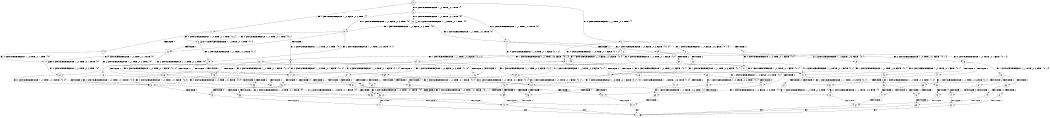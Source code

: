 digraph BCG {
size = "7, 10.5";
center = TRUE;
node [shape = circle];
0 [peripheries = 2];
0 -> 1 [label = "EX !1 !ATOMIC_EXCH_BRANCH (1, +0, FALSE, +0, 3, TRUE) !{}"];
0 -> 2 [label = "EX !2 !ATOMIC_EXCH_BRANCH (1, +1, TRUE, +0, 2, TRUE) !{}"];
0 -> 3 [label = "EX !0 !ATOMIC_EXCH_BRANCH (1, +0, TRUE, +0, 1, TRUE) !{}"];
1 -> 4 [label = "TERMINATE !1"];
1 -> 5 [label = "EX !2 !ATOMIC_EXCH_BRANCH (1, +1, TRUE, +0, 2, TRUE) !{0, 1}"];
1 -> 6 [label = "EX !0 !ATOMIC_EXCH_BRANCH (1, +0, TRUE, +0, 1, TRUE) !{0, 1}"];
2 -> 7 [label = "TERMINATE !2"];
2 -> 8 [label = "EX !1 !ATOMIC_EXCH_BRANCH (1, +0, FALSE, +0, 3, FALSE) !{0, 1, 2}"];
2 -> 9 [label = "EX !0 !ATOMIC_EXCH_BRANCH (1, +0, TRUE, +0, 1, FALSE) !{0, 1, 2}"];
3 -> 10 [label = "EX !1 !ATOMIC_EXCH_BRANCH (1, +0, FALSE, +0, 3, TRUE) !{0}"];
3 -> 11 [label = "EX !2 !ATOMIC_EXCH_BRANCH (1, +1, TRUE, +0, 2, TRUE) !{0}"];
3 -> 12 [label = "EX !0 !ATOMIC_EXCH_BRANCH (1, +0, TRUE, +0, 1, TRUE) !{0}"];
4 -> 13 [label = "EX !2 !ATOMIC_EXCH_BRANCH (1, +1, TRUE, +0, 2, TRUE) !{0}"];
4 -> 14 [label = "EX !0 !ATOMIC_EXCH_BRANCH (1, +0, TRUE, +0, 1, TRUE) !{0}"];
5 -> 15 [label = "TERMINATE !1"];
5 -> 16 [label = "TERMINATE !2"];
5 -> 17 [label = "EX !0 !ATOMIC_EXCH_BRANCH (1, +0, TRUE, +0, 1, FALSE) !{0, 1, 2}"];
6 -> 18 [label = "TERMINATE !1"];
6 -> 19 [label = "EX !2 !ATOMIC_EXCH_BRANCH (1, +1, TRUE, +0, 2, TRUE) !{0, 1}"];
6 -> 6 [label = "EX !0 !ATOMIC_EXCH_BRANCH (1, +0, TRUE, +0, 1, TRUE) !{0, 1}"];
7 -> 20 [label = "EX !1 !ATOMIC_EXCH_BRANCH (1, +0, FALSE, +0, 3, FALSE) !{0, 1}"];
7 -> 21 [label = "EX !0 !ATOMIC_EXCH_BRANCH (1, +0, TRUE, +0, 1, FALSE) !{0, 1}"];
8 -> 22 [label = "TERMINATE !2"];
8 -> 23 [label = "EX !0 !ATOMIC_EXCH_BRANCH (1, +0, TRUE, +0, 1, FALSE) !{0, 1, 2}"];
8 -> 24 [label = "EX !1 !ATOMIC_EXCH_BRANCH (1, +1, TRUE, +0, 3, FALSE) !{0, 1, 2}"];
9 -> 25 [label = "TERMINATE !2"];
9 -> 26 [label = "TERMINATE !0"];
9 -> 27 [label = "EX !1 !ATOMIC_EXCH_BRANCH (1, +0, FALSE, +0, 3, TRUE) !{0, 1, 2}"];
10 -> 18 [label = "TERMINATE !1"];
10 -> 19 [label = "EX !2 !ATOMIC_EXCH_BRANCH (1, +1, TRUE, +0, 2, TRUE) !{0, 1}"];
10 -> 6 [label = "EX !0 !ATOMIC_EXCH_BRANCH (1, +0, TRUE, +0, 1, TRUE) !{0, 1}"];
11 -> 28 [label = "TERMINATE !2"];
11 -> 29 [label = "EX !1 !ATOMIC_EXCH_BRANCH (1, +0, FALSE, +0, 3, FALSE) !{0, 1, 2}"];
11 -> 9 [label = "EX !0 !ATOMIC_EXCH_BRANCH (1, +0, TRUE, +0, 1, FALSE) !{0, 1, 2}"];
12 -> 10 [label = "EX !1 !ATOMIC_EXCH_BRANCH (1, +0, FALSE, +0, 3, TRUE) !{0}"];
12 -> 11 [label = "EX !2 !ATOMIC_EXCH_BRANCH (1, +1, TRUE, +0, 2, TRUE) !{0}"];
12 -> 12 [label = "EX !0 !ATOMIC_EXCH_BRANCH (1, +0, TRUE, +0, 1, TRUE) !{0}"];
13 -> 30 [label = "TERMINATE !2"];
13 -> 31 [label = "EX !0 !ATOMIC_EXCH_BRANCH (1, +0, TRUE, +0, 1, FALSE) !{0, 2}"];
14 -> 32 [label = "EX !2 !ATOMIC_EXCH_BRANCH (1, +1, TRUE, +0, 2, TRUE) !{0}"];
14 -> 14 [label = "EX !0 !ATOMIC_EXCH_BRANCH (1, +0, TRUE, +0, 1, TRUE) !{0}"];
15 -> 30 [label = "TERMINATE !2"];
15 -> 31 [label = "EX !0 !ATOMIC_EXCH_BRANCH (1, +0, TRUE, +0, 1, FALSE) !{0, 2}"];
16 -> 33 [label = "TERMINATE !1"];
16 -> 34 [label = "EX !0 !ATOMIC_EXCH_BRANCH (1, +0, TRUE, +0, 1, FALSE) !{0, 1}"];
17 -> 35 [label = "TERMINATE !1"];
17 -> 36 [label = "TERMINATE !2"];
17 -> 37 [label = "TERMINATE !0"];
18 -> 32 [label = "EX !2 !ATOMIC_EXCH_BRANCH (1, +1, TRUE, +0, 2, TRUE) !{0}"];
18 -> 14 [label = "EX !0 !ATOMIC_EXCH_BRANCH (1, +0, TRUE, +0, 1, TRUE) !{0}"];
19 -> 38 [label = "TERMINATE !1"];
19 -> 39 [label = "TERMINATE !2"];
19 -> 17 [label = "EX !0 !ATOMIC_EXCH_BRANCH (1, +0, TRUE, +0, 1, FALSE) !{0, 1, 2}"];
20 -> 40 [label = "EX !0 !ATOMIC_EXCH_BRANCH (1, +0, TRUE, +0, 1, FALSE) !{0, 1}"];
20 -> 41 [label = "EX !1 !ATOMIC_EXCH_BRANCH (1, +1, TRUE, +0, 3, FALSE) !{0, 1}"];
21 -> 42 [label = "TERMINATE !0"];
21 -> 43 [label = "EX !1 !ATOMIC_EXCH_BRANCH (1, +0, FALSE, +0, 3, TRUE) !{0, 1}"];
22 -> 40 [label = "EX !0 !ATOMIC_EXCH_BRANCH (1, +0, TRUE, +0, 1, FALSE) !{0, 1}"];
22 -> 41 [label = "EX !1 !ATOMIC_EXCH_BRANCH (1, +1, TRUE, +0, 3, FALSE) !{0, 1}"];
23 -> 44 [label = "TERMINATE !2"];
23 -> 45 [label = "TERMINATE !0"];
23 -> 46 [label = "EX !1 !ATOMIC_EXCH_BRANCH (1, +1, TRUE, +0, 3, TRUE) !{0, 1, 2}"];
24 -> 15 [label = "TERMINATE !1"];
24 -> 16 [label = "TERMINATE !2"];
24 -> 17 [label = "EX !0 !ATOMIC_EXCH_BRANCH (1, +0, TRUE, +0, 1, FALSE) !{0, 1, 2}"];
25 -> 42 [label = "TERMINATE !0"];
25 -> 43 [label = "EX !1 !ATOMIC_EXCH_BRANCH (1, +0, FALSE, +0, 3, TRUE) !{0, 1}"];
26 -> 47 [label = "TERMINATE !2"];
26 -> 48 [label = "EX !1 !ATOMIC_EXCH_BRANCH (1, +0, FALSE, +0, 3, TRUE) !{1, 2}"];
27 -> 35 [label = "TERMINATE !1"];
27 -> 36 [label = "TERMINATE !2"];
27 -> 37 [label = "TERMINATE !0"];
28 -> 49 [label = "EX !1 !ATOMIC_EXCH_BRANCH (1, +0, FALSE, +0, 3, FALSE) !{0, 1}"];
28 -> 21 [label = "EX !0 !ATOMIC_EXCH_BRANCH (1, +0, TRUE, +0, 1, FALSE) !{0, 1}"];
29 -> 50 [label = "TERMINATE !2"];
29 -> 51 [label = "EX !1 !ATOMIC_EXCH_BRANCH (1, +1, TRUE, +0, 3, FALSE) !{0, 1, 2}"];
29 -> 23 [label = "EX !0 !ATOMIC_EXCH_BRANCH (1, +0, TRUE, +0, 1, FALSE) !{0, 1, 2}"];
30 -> 52 [label = "EX !0 !ATOMIC_EXCH_BRANCH (1, +0, TRUE, +0, 1, FALSE) !{0}"];
31 -> 53 [label = "TERMINATE !2"];
31 -> 54 [label = "TERMINATE !0"];
32 -> 55 [label = "TERMINATE !2"];
32 -> 31 [label = "EX !0 !ATOMIC_EXCH_BRANCH (1, +0, TRUE, +0, 1, FALSE) !{0, 2}"];
33 -> 52 [label = "EX !0 !ATOMIC_EXCH_BRANCH (1, +0, TRUE, +0, 1, FALSE) !{0}"];
34 -> 56 [label = "TERMINATE !1"];
34 -> 57 [label = "TERMINATE !0"];
35 -> 53 [label = "TERMINATE !2"];
35 -> 54 [label = "TERMINATE !0"];
36 -> 56 [label = "TERMINATE !1"];
36 -> 57 [label = "TERMINATE !0"];
37 -> 58 [label = "TERMINATE !1"];
37 -> 59 [label = "TERMINATE !2"];
38 -> 55 [label = "TERMINATE !2"];
38 -> 31 [label = "EX !0 !ATOMIC_EXCH_BRANCH (1, +0, TRUE, +0, 1, FALSE) !{0, 2}"];
39 -> 60 [label = "TERMINATE !1"];
39 -> 34 [label = "EX !0 !ATOMIC_EXCH_BRANCH (1, +0, TRUE, +0, 1, FALSE) !{0, 1}"];
40 -> 61 [label = "TERMINATE !0"];
40 -> 62 [label = "EX !1 !ATOMIC_EXCH_BRANCH (1, +1, TRUE, +0, 3, TRUE) !{0, 1}"];
41 -> 33 [label = "TERMINATE !1"];
41 -> 34 [label = "EX !0 !ATOMIC_EXCH_BRANCH (1, +0, TRUE, +0, 1, FALSE) !{0, 1}"];
42 -> 63 [label = "EX !1 !ATOMIC_EXCH_BRANCH (1, +0, FALSE, +0, 3, TRUE) !{1}"];
43 -> 56 [label = "TERMINATE !1"];
43 -> 57 [label = "TERMINATE !0"];
44 -> 61 [label = "TERMINATE !0"];
44 -> 62 [label = "EX !1 !ATOMIC_EXCH_BRANCH (1, +1, TRUE, +0, 3, TRUE) !{0, 1}"];
45 -> 64 [label = "TERMINATE !2"];
45 -> 65 [label = "EX !1 !ATOMIC_EXCH_BRANCH (1, +1, TRUE, +0, 3, TRUE) !{1, 2}"];
46 -> 66 [label = "TERMINATE !1"];
46 -> 67 [label = "TERMINATE !2"];
46 -> 68 [label = "TERMINATE !0"];
47 -> 63 [label = "EX !1 !ATOMIC_EXCH_BRANCH (1, +0, FALSE, +0, 3, TRUE) !{1}"];
48 -> 58 [label = "TERMINATE !1"];
48 -> 59 [label = "TERMINATE !2"];
49 -> 69 [label = "EX !1 !ATOMIC_EXCH_BRANCH (1, +1, TRUE, +0, 3, FALSE) !{0, 1}"];
49 -> 40 [label = "EX !0 !ATOMIC_EXCH_BRANCH (1, +0, TRUE, +0, 1, FALSE) !{0, 1}"];
50 -> 69 [label = "EX !1 !ATOMIC_EXCH_BRANCH (1, +1, TRUE, +0, 3, FALSE) !{0, 1}"];
50 -> 40 [label = "EX !0 !ATOMIC_EXCH_BRANCH (1, +0, TRUE, +0, 1, FALSE) !{0, 1}"];
51 -> 38 [label = "TERMINATE !1"];
51 -> 39 [label = "TERMINATE !2"];
51 -> 17 [label = "EX !0 !ATOMIC_EXCH_BRANCH (1, +0, TRUE, +0, 1, FALSE) !{0, 1, 2}"];
52 -> 70 [label = "TERMINATE !0"];
53 -> 70 [label = "TERMINATE !0"];
54 -> 71 [label = "TERMINATE !2"];
55 -> 52 [label = "EX !0 !ATOMIC_EXCH_BRANCH (1, +0, TRUE, +0, 1, FALSE) !{0}"];
56 -> 70 [label = "TERMINATE !0"];
57 -> 72 [label = "TERMINATE !1"];
58 -> 71 [label = "TERMINATE !2"];
59 -> 72 [label = "TERMINATE !1"];
60 -> 52 [label = "EX !0 !ATOMIC_EXCH_BRANCH (1, +0, TRUE, +0, 1, FALSE) !{0}"];
61 -> 73 [label = "EX !1 !ATOMIC_EXCH_BRANCH (1, +1, TRUE, +0, 3, TRUE) !{1}"];
62 -> 74 [label = "TERMINATE !1"];
62 -> 75 [label = "TERMINATE !0"];
63 -> 72 [label = "TERMINATE !1"];
64 -> 73 [label = "EX !1 !ATOMIC_EXCH_BRANCH (1, +1, TRUE, +0, 3, TRUE) !{1}"];
65 -> 76 [label = "TERMINATE !1"];
65 -> 77 [label = "TERMINATE !2"];
66 -> 78 [label = "TERMINATE !2"];
66 -> 79 [label = "TERMINATE !0"];
67 -> 74 [label = "TERMINATE !1"];
67 -> 75 [label = "TERMINATE !0"];
68 -> 76 [label = "TERMINATE !1"];
68 -> 77 [label = "TERMINATE !2"];
69 -> 60 [label = "TERMINATE !1"];
69 -> 34 [label = "EX !0 !ATOMIC_EXCH_BRANCH (1, +0, TRUE, +0, 1, FALSE) !{0, 1}"];
70 -> 80 [label = "exit"];
71 -> 80 [label = "exit"];
72 -> 80 [label = "exit"];
73 -> 81 [label = "TERMINATE !1"];
74 -> 82 [label = "TERMINATE !0"];
75 -> 81 [label = "TERMINATE !1"];
76 -> 83 [label = "TERMINATE !2"];
77 -> 81 [label = "TERMINATE !1"];
78 -> 82 [label = "TERMINATE !0"];
79 -> 83 [label = "TERMINATE !2"];
81 -> 80 [label = "exit"];
82 -> 80 [label = "exit"];
83 -> 80 [label = "exit"];
}
